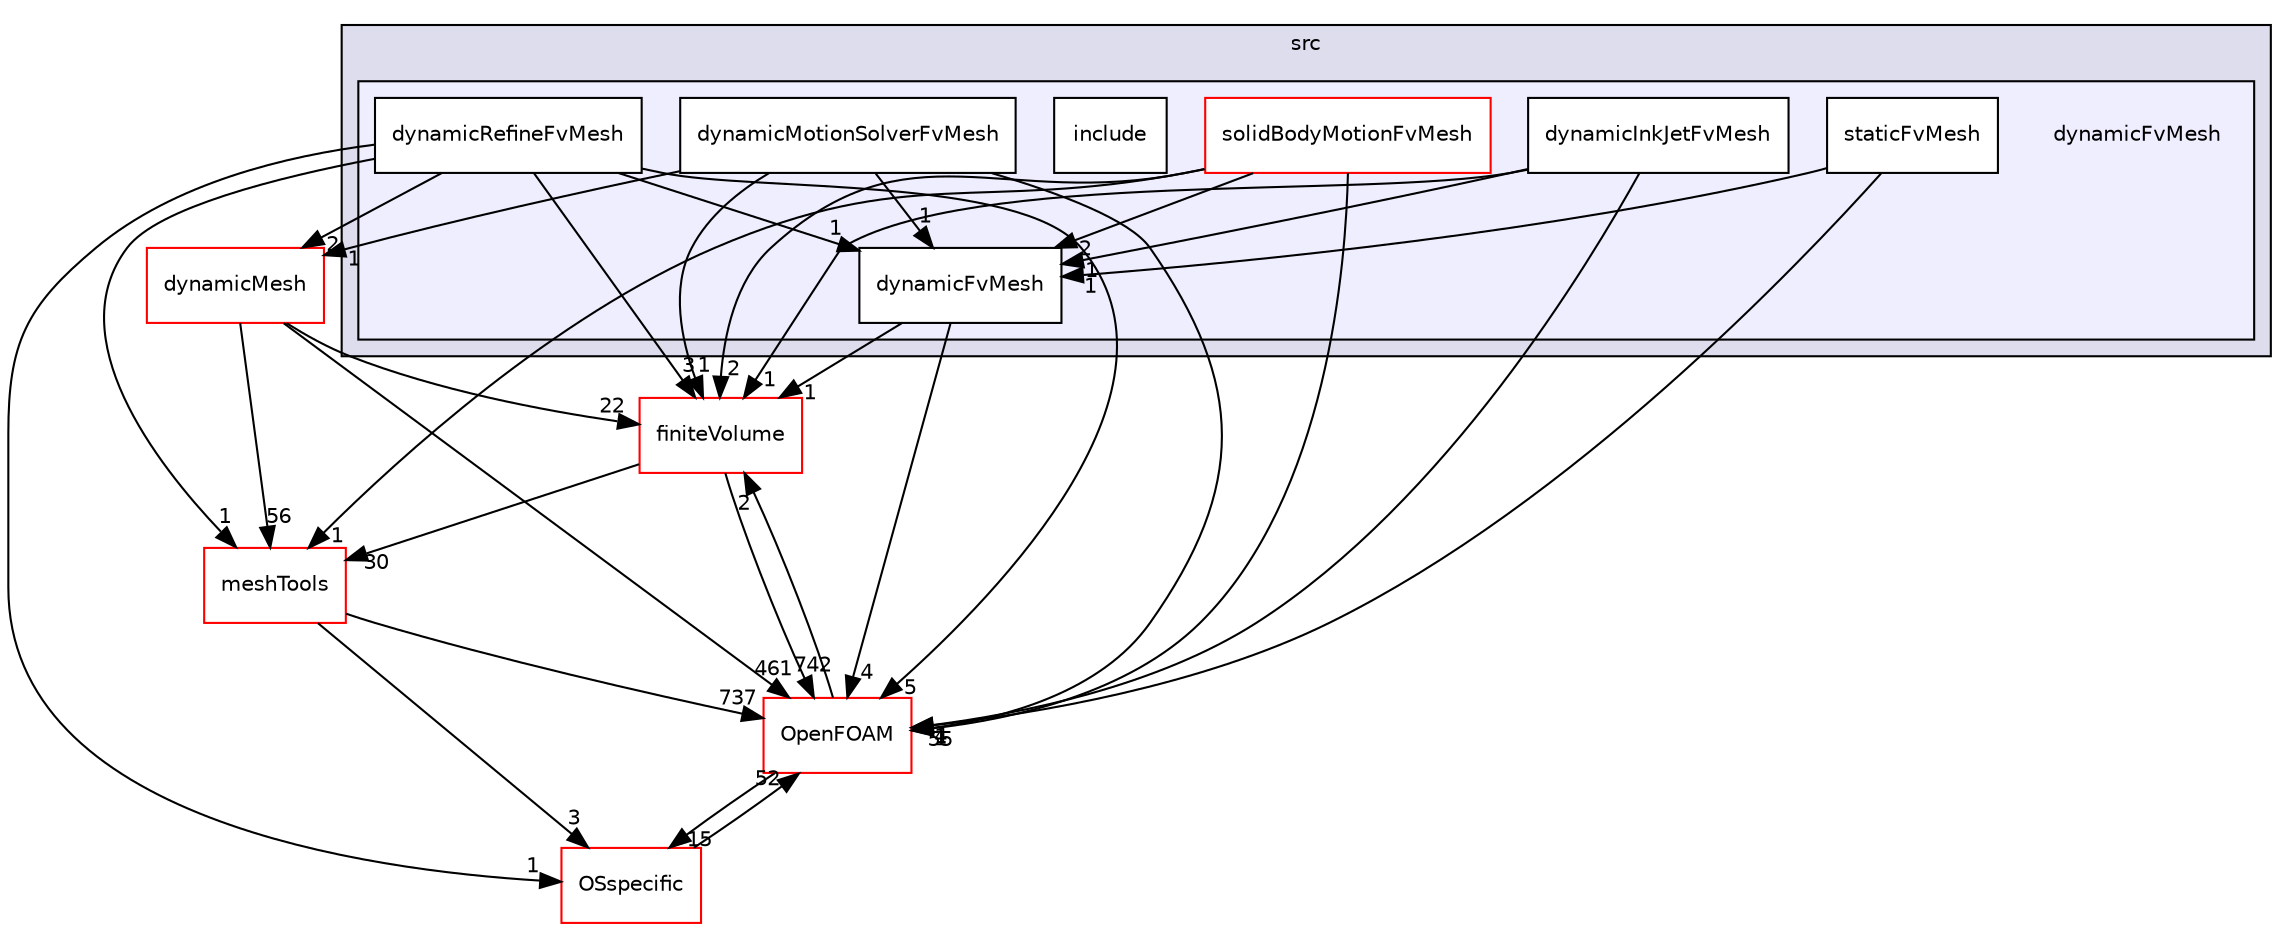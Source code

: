 digraph "src/dynamicFvMesh" {
  bgcolor=transparent;
  compound=true
  node [ fontsize="10", fontname="Helvetica"];
  edge [ labelfontsize="10", labelfontname="Helvetica"];
  subgraph clusterdir_68267d1309a1af8e8297ef4c3efbcdba {
    graph [ bgcolor="#ddddee", pencolor="black", label="src" fontname="Helvetica", fontsize="10", URL="dir_68267d1309a1af8e8297ef4c3efbcdba.html"]
  subgraph clusterdir_7045e8b584c9485727394e576736d39b {
    graph [ bgcolor="#eeeeff", pencolor="black", label="" URL="dir_7045e8b584c9485727394e576736d39b.html"];
    dir_7045e8b584c9485727394e576736d39b [shape=plaintext label="dynamicFvMesh"];
    dir_facaccb758646efcf999676c3b1260b0 [shape=box label="dynamicFvMesh" color="black" fillcolor="white" style="filled" URL="dir_facaccb758646efcf999676c3b1260b0.html"];
    dir_fbb72af2d42a6afdfa13524bf646f78e [shape=box label="dynamicInkJetFvMesh" color="black" fillcolor="white" style="filled" URL="dir_fbb72af2d42a6afdfa13524bf646f78e.html"];
    dir_daebf4bcd754a2c1a0c10418fc36ab06 [shape=box label="dynamicMotionSolverFvMesh" color="black" fillcolor="white" style="filled" URL="dir_daebf4bcd754a2c1a0c10418fc36ab06.html"];
    dir_58492df8bf8be144c7fc8bcc5d3cf484 [shape=box label="dynamicRefineFvMesh" color="black" fillcolor="white" style="filled" URL="dir_58492df8bf8be144c7fc8bcc5d3cf484.html"];
    dir_cf590380268b6874e6afffd22eb1031a [shape=box label="include" color="black" fillcolor="white" style="filled" URL="dir_cf590380268b6874e6afffd22eb1031a.html"];
    dir_c66c19a279e502a1da3f334b3d68e252 [shape=box label="solidBodyMotionFvMesh" color="red" fillcolor="white" style="filled" URL="dir_c66c19a279e502a1da3f334b3d68e252.html"];
    dir_eded06f46fdf46c9af0ab08b9ffdb7c0 [shape=box label="staticFvMesh" color="black" fillcolor="white" style="filled" URL="dir_eded06f46fdf46c9af0ab08b9ffdb7c0.html"];
  }
  }
  dir_9bd15774b555cf7259a6fa18f99fe99b [shape=box label="finiteVolume" color="red" URL="dir_9bd15774b555cf7259a6fa18f99fe99b.html"];
  dir_ae30ad0bef50cf391b24c614251bb9fd [shape=box label="meshTools" color="red" URL="dir_ae30ad0bef50cf391b24c614251bb9fd.html"];
  dir_63742796c427c97a292c80f7db71da36 [shape=box label="dynamicMesh" color="red" URL="dir_63742796c427c97a292c80f7db71da36.html"];
  dir_c5473ff19b20e6ec4dfe5c310b3778a8 [shape=box label="OpenFOAM" color="red" URL="dir_c5473ff19b20e6ec4dfe5c310b3778a8.html"];
  dir_1e7df7a7407fc4618be5c18f76eb7b99 [shape=box label="OSspecific" color="red" URL="dir_1e7df7a7407fc4618be5c18f76eb7b99.html"];
  dir_eded06f46fdf46c9af0ab08b9ffdb7c0->dir_c5473ff19b20e6ec4dfe5c310b3778a8 [headlabel="1", labeldistance=1.5 headhref="dir_000801_001892.html"];
  dir_eded06f46fdf46c9af0ab08b9ffdb7c0->dir_facaccb758646efcf999676c3b1260b0 [headlabel="1", labeldistance=1.5 headhref="dir_000801_000782.html"];
  dir_9bd15774b555cf7259a6fa18f99fe99b->dir_ae30ad0bef50cf391b24c614251bb9fd [headlabel="30", labeldistance=1.5 headhref="dir_000894_001746.html"];
  dir_9bd15774b555cf7259a6fa18f99fe99b->dir_c5473ff19b20e6ec4dfe5c310b3778a8 [headlabel="742", labeldistance=1.5 headhref="dir_000894_001892.html"];
  dir_58492df8bf8be144c7fc8bcc5d3cf484->dir_9bd15774b555cf7259a6fa18f99fe99b [headlabel="3", labeldistance=1.5 headhref="dir_000785_000894.html"];
  dir_58492df8bf8be144c7fc8bcc5d3cf484->dir_ae30ad0bef50cf391b24c614251bb9fd [headlabel="1", labeldistance=1.5 headhref="dir_000785_001746.html"];
  dir_58492df8bf8be144c7fc8bcc5d3cf484->dir_63742796c427c97a292c80f7db71da36 [headlabel="2", labeldistance=1.5 headhref="dir_000785_000802.html"];
  dir_58492df8bf8be144c7fc8bcc5d3cf484->dir_c5473ff19b20e6ec4dfe5c310b3778a8 [headlabel="5", labeldistance=1.5 headhref="dir_000785_001892.html"];
  dir_58492df8bf8be144c7fc8bcc5d3cf484->dir_facaccb758646efcf999676c3b1260b0 [headlabel="1", labeldistance=1.5 headhref="dir_000785_000782.html"];
  dir_58492df8bf8be144c7fc8bcc5d3cf484->dir_1e7df7a7407fc4618be5c18f76eb7b99 [headlabel="1", labeldistance=1.5 headhref="dir_000785_002418.html"];
  dir_c66c19a279e502a1da3f334b3d68e252->dir_9bd15774b555cf7259a6fa18f99fe99b [headlabel="2", labeldistance=1.5 headhref="dir_000787_000894.html"];
  dir_c66c19a279e502a1da3f334b3d68e252->dir_ae30ad0bef50cf391b24c614251bb9fd [headlabel="1", labeldistance=1.5 headhref="dir_000787_001746.html"];
  dir_c66c19a279e502a1da3f334b3d68e252->dir_c5473ff19b20e6ec4dfe5c310b3778a8 [headlabel="55", labeldistance=1.5 headhref="dir_000787_001892.html"];
  dir_c66c19a279e502a1da3f334b3d68e252->dir_facaccb758646efcf999676c3b1260b0 [headlabel="2", labeldistance=1.5 headhref="dir_000787_000782.html"];
  dir_ae30ad0bef50cf391b24c614251bb9fd->dir_c5473ff19b20e6ec4dfe5c310b3778a8 [headlabel="737", labeldistance=1.5 headhref="dir_001746_001892.html"];
  dir_ae30ad0bef50cf391b24c614251bb9fd->dir_1e7df7a7407fc4618be5c18f76eb7b99 [headlabel="3", labeldistance=1.5 headhref="dir_001746_002418.html"];
  dir_63742796c427c97a292c80f7db71da36->dir_9bd15774b555cf7259a6fa18f99fe99b [headlabel="22", labeldistance=1.5 headhref="dir_000802_000894.html"];
  dir_63742796c427c97a292c80f7db71da36->dir_ae30ad0bef50cf391b24c614251bb9fd [headlabel="56", labeldistance=1.5 headhref="dir_000802_001746.html"];
  dir_63742796c427c97a292c80f7db71da36->dir_c5473ff19b20e6ec4dfe5c310b3778a8 [headlabel="461", labeldistance=1.5 headhref="dir_000802_001892.html"];
  dir_daebf4bcd754a2c1a0c10418fc36ab06->dir_9bd15774b555cf7259a6fa18f99fe99b [headlabel="1", labeldistance=1.5 headhref="dir_000784_000894.html"];
  dir_daebf4bcd754a2c1a0c10418fc36ab06->dir_63742796c427c97a292c80f7db71da36 [headlabel="1", labeldistance=1.5 headhref="dir_000784_000802.html"];
  dir_daebf4bcd754a2c1a0c10418fc36ab06->dir_c5473ff19b20e6ec4dfe5c310b3778a8 [headlabel="1", labeldistance=1.5 headhref="dir_000784_001892.html"];
  dir_daebf4bcd754a2c1a0c10418fc36ab06->dir_facaccb758646efcf999676c3b1260b0 [headlabel="1", labeldistance=1.5 headhref="dir_000784_000782.html"];
  dir_c5473ff19b20e6ec4dfe5c310b3778a8->dir_9bd15774b555cf7259a6fa18f99fe99b [headlabel="2", labeldistance=1.5 headhref="dir_001892_000894.html"];
  dir_c5473ff19b20e6ec4dfe5c310b3778a8->dir_1e7df7a7407fc4618be5c18f76eb7b99 [headlabel="15", labeldistance=1.5 headhref="dir_001892_002418.html"];
  dir_facaccb758646efcf999676c3b1260b0->dir_9bd15774b555cf7259a6fa18f99fe99b [headlabel="1", labeldistance=1.5 headhref="dir_000782_000894.html"];
  dir_facaccb758646efcf999676c3b1260b0->dir_c5473ff19b20e6ec4dfe5c310b3778a8 [headlabel="4", labeldistance=1.5 headhref="dir_000782_001892.html"];
  dir_fbb72af2d42a6afdfa13524bf646f78e->dir_9bd15774b555cf7259a6fa18f99fe99b [headlabel="1", labeldistance=1.5 headhref="dir_000783_000894.html"];
  dir_fbb72af2d42a6afdfa13524bf646f78e->dir_c5473ff19b20e6ec4dfe5c310b3778a8 [headlabel="4", labeldistance=1.5 headhref="dir_000783_001892.html"];
  dir_fbb72af2d42a6afdfa13524bf646f78e->dir_facaccb758646efcf999676c3b1260b0 [headlabel="1", labeldistance=1.5 headhref="dir_000783_000782.html"];
  dir_1e7df7a7407fc4618be5c18f76eb7b99->dir_c5473ff19b20e6ec4dfe5c310b3778a8 [headlabel="52", labeldistance=1.5 headhref="dir_002418_001892.html"];
}

